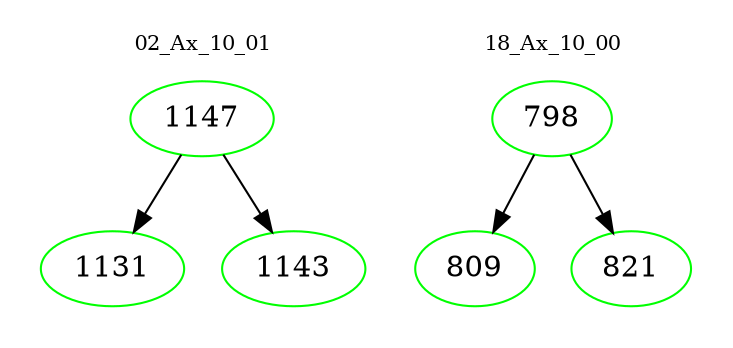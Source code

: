 digraph{
subgraph cluster_0 {
color = white
label = "02_Ax_10_01";
fontsize=10;
T0_1147 [label="1147", color="green"]
T0_1147 -> T0_1131 [color="black"]
T0_1131 [label="1131", color="green"]
T0_1147 -> T0_1143 [color="black"]
T0_1143 [label="1143", color="green"]
}
subgraph cluster_1 {
color = white
label = "18_Ax_10_00";
fontsize=10;
T1_798 [label="798", color="green"]
T1_798 -> T1_809 [color="black"]
T1_809 [label="809", color="green"]
T1_798 -> T1_821 [color="black"]
T1_821 [label="821", color="green"]
}
}
